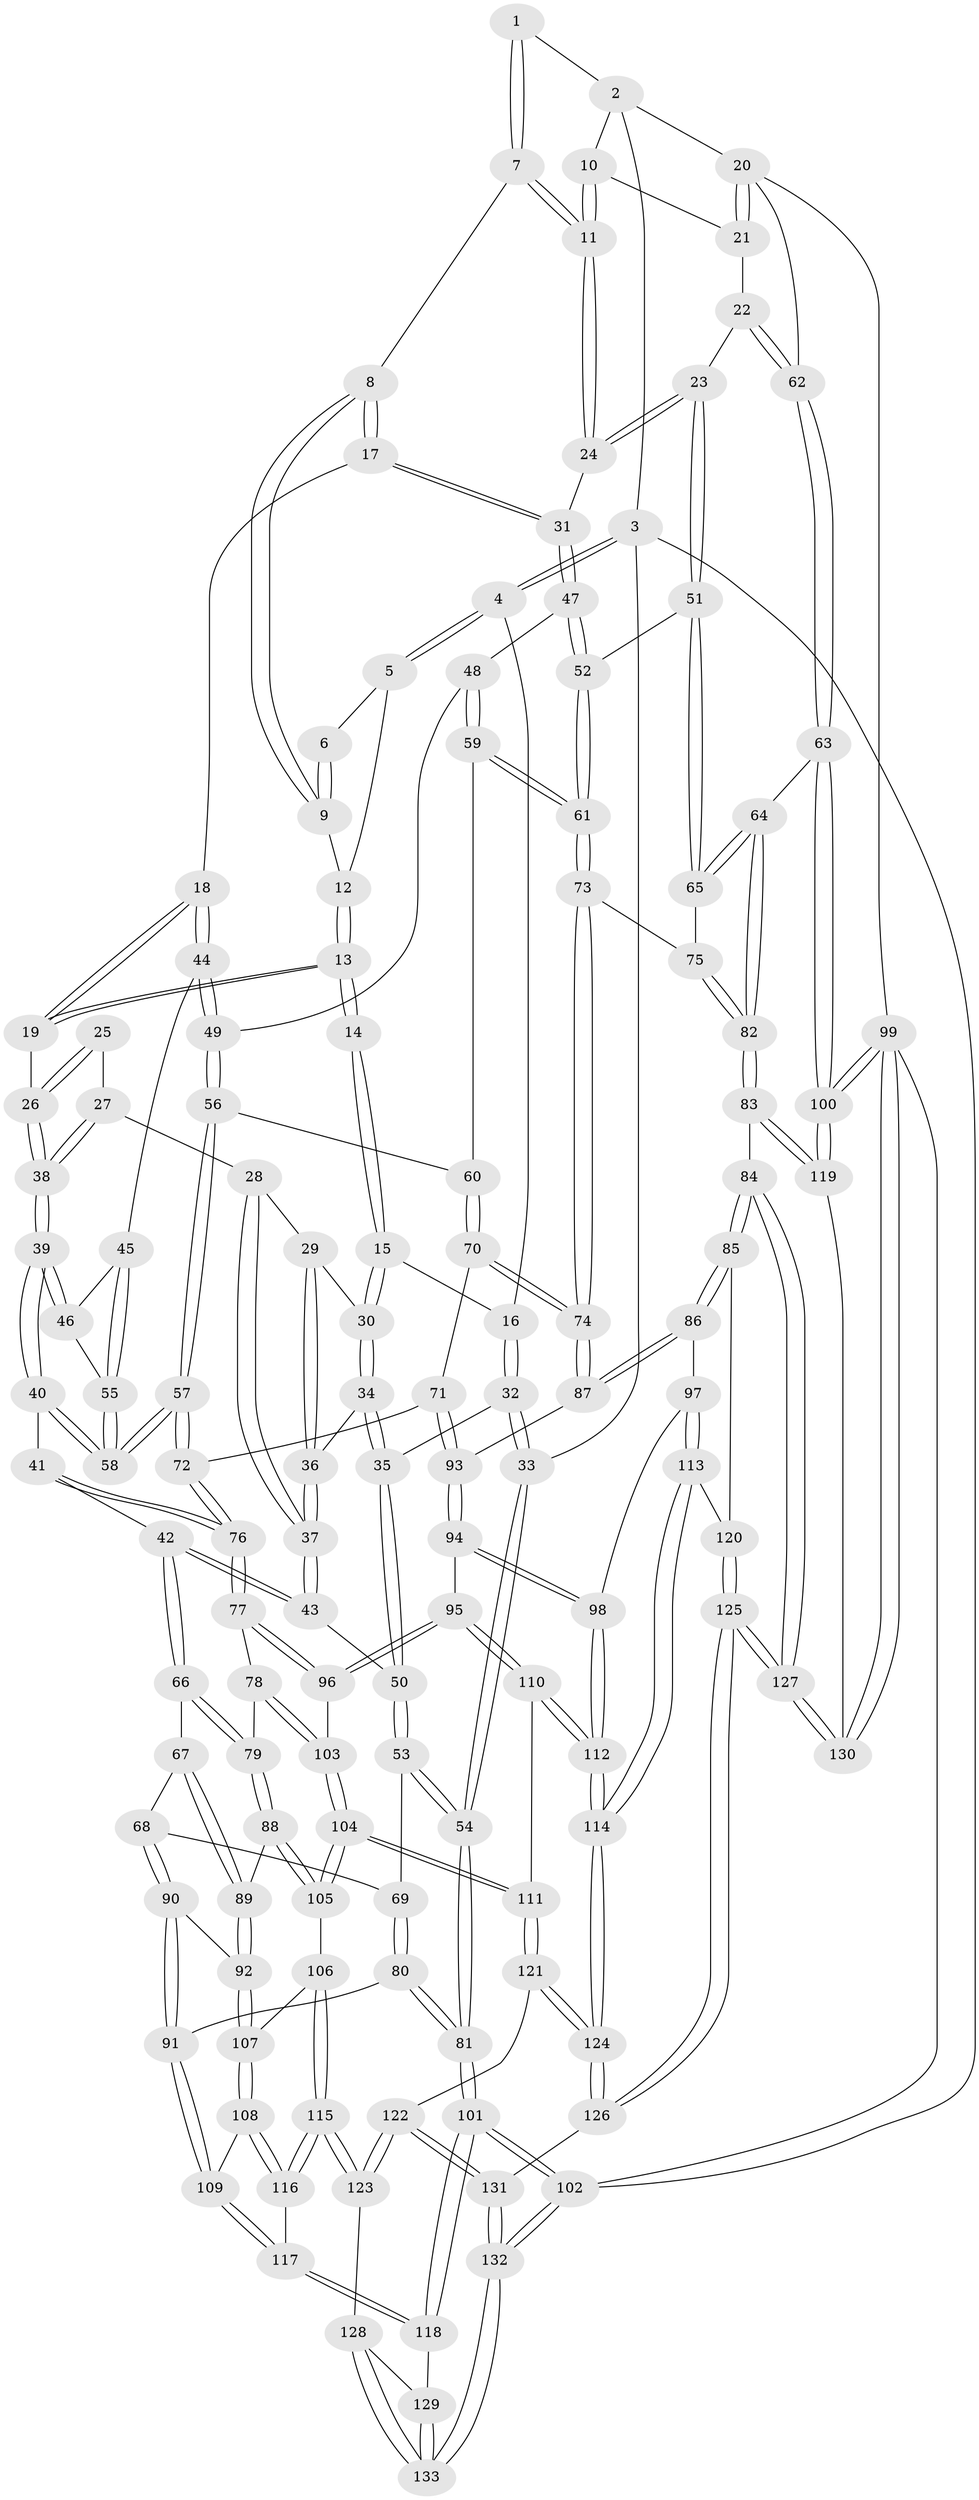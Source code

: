 // Generated by graph-tools (version 1.1) at 2025/17/03/09/25 04:17:12]
// undirected, 133 vertices, 329 edges
graph export_dot {
graph [start="1"]
  node [color=gray90,style=filled];
  1 [pos="+0.6198096986914307+0"];
  2 [pos="+0.8650659035388356+0"];
  3 [pos="+0+0"];
  4 [pos="+0+0"];
  5 [pos="+0.21704070240918966+0"];
  6 [pos="+0.5377853722075125+0"];
  7 [pos="+0.6515208073056169+0.11454541309788692"];
  8 [pos="+0.5448686776452994+0.11222894677787622"];
  9 [pos="+0.5064297639933746+0.07855066322304975"];
  10 [pos="+0.8568966538408096+0.07779139440020358"];
  11 [pos="+0.6871505641842722+0.1500537219516793"];
  12 [pos="+0.3438404783310184+0.04426092952726978"];
  13 [pos="+0.3547466727329264+0.17147425603741456"];
  14 [pos="+0.22552360018092252+0.18658939254335147"];
  15 [pos="+0.12822627795503252+0.16396674484654883"];
  16 [pos="+0.12081531927755958+0.1560026319635334"];
  17 [pos="+0.4424366785679619+0.2280827857027841"];
  18 [pos="+0.4310344255417823+0.2338713871342908"];
  19 [pos="+0.37403170986208806+0.21045481947793931"];
  20 [pos="+1+0.20035405604305956"];
  21 [pos="+0.8747086172786619+0.09074228796956639"];
  22 [pos="+0.8675801444726896+0.3252830795271814"];
  23 [pos="+0.8552496892141616+0.3280436301809152"];
  24 [pos="+0.6843049021046596+0.23783007980482582"];
  25 [pos="+0.24445258636340125+0.23479307897824378"];
  26 [pos="+0.34371680480230105+0.2437044939047705"];
  27 [pos="+0.22271544070000768+0.2820239283327022"];
  28 [pos="+0.216332635102466+0.28141757810561996"];
  29 [pos="+0.17502617231625825+0.233197949984549"];
  30 [pos="+0.13156865273009616+0.1730723678938015"];
  31 [pos="+0.6673306069664441+0.2582925722328395"];
  32 [pos="+0.018457220329348493+0.32089601377246657"];
  33 [pos="+0+0.30704474761741046"];
  34 [pos="+0.12993197087159736+0.2847673659983071"];
  35 [pos="+0.032523863410804085+0.33075597076891766"];
  36 [pos="+0.15568509069204478+0.33112318179173633"];
  37 [pos="+0.16102819601786064+0.34314696142581175"];
  38 [pos="+0.2949345456618394+0.31562593270610334"];
  39 [pos="+0.2951662791287011+0.3469591329437609"];
  40 [pos="+0.2599264281654858+0.4057917051796415"];
  41 [pos="+0.24970430158840262+0.41502888086749873"];
  42 [pos="+0.2003597223531194+0.4232560973135788"];
  43 [pos="+0.15375474251800345+0.3846974496908982"];
  44 [pos="+0.46095979575581014+0.33173103795244735"];
  45 [pos="+0.39357796076741824+0.3507552803658396"];
  46 [pos="+0.31721331461988905+0.3537564883770954"];
  47 [pos="+0.6365538182538997+0.32898214658259956"];
  48 [pos="+0.5386092085268754+0.34181002155863227"];
  49 [pos="+0.47055240664431486+0.3451876325947235"];
  50 [pos="+0.08427735525579683+0.3839786031541154"];
  51 [pos="+0.8135418531688574+0.4050589718652019"];
  52 [pos="+0.6367963433331536+0.3303852789055547"];
  53 [pos="+0.059110627282243554+0.4364438542571952"];
  54 [pos="+0+0.4916414555289152"];
  55 [pos="+0.37089935488126313+0.3996000839517148"];
  56 [pos="+0.4660099042198236+0.37432661888081825"];
  57 [pos="+0.4209329796831239+0.4642114760106644"];
  58 [pos="+0.40193337067764723+0.4499976725648971"];
  59 [pos="+0.546422270235571+0.43717642150027264"];
  60 [pos="+0.5401272139945326+0.43868601462628154"];
  61 [pos="+0.6497579243244668+0.4291403389115646"];
  62 [pos="+1+0.36435128550368645"];
  63 [pos="+1+0.5541986853162811"];
  64 [pos="+0.9119856589893809+0.6020158625760929"];
  65 [pos="+0.8058315973736111+0.42162469308229067"];
  66 [pos="+0.1788078627995665+0.48404332934610855"];
  67 [pos="+0.14925452292005098+0.5150775421900803"];
  68 [pos="+0.144446529205122+0.5177271441473678"];
  69 [pos="+0.0716026644031487+0.49571390062149645"];
  70 [pos="+0.5298141311511606+0.4565635308863317"];
  71 [pos="+0.4333145645191997+0.49787838585703487"];
  72 [pos="+0.42308786046753144+0.49251477859744575"];
  73 [pos="+0.6640466098597128+0.45898523158656535"];
  74 [pos="+0.5669170756928779+0.532814248101109"];
  75 [pos="+0.6842790371549525+0.4717986526938852"];
  76 [pos="+0.3354956956900243+0.5552152033873915"];
  77 [pos="+0.3345016962014829+0.5573779741557675"];
  78 [pos="+0.2885200876295685+0.5761014145852995"];
  79 [pos="+0.2814410821383057+0.5779899309660351"];
  80 [pos="+0+0.6224550413896892"];
  81 [pos="+0+0.6392702181680617"];
  82 [pos="+0.7714562260963125+0.6922062484473805"];
  83 [pos="+0.7622642325334803+0.7078588844166251"];
  84 [pos="+0.744211044930082+0.714066378009642"];
  85 [pos="+0.6317950377236428+0.7052290903933115"];
  86 [pos="+0.5877746890261896+0.682246652927489"];
  87 [pos="+0.5586906977030927+0.5432187132654712"];
  88 [pos="+0.26649130023811546+0.5893091509268963"];
  89 [pos="+0.22416083649522528+0.6010308861908402"];
  90 [pos="+0.11146391856392245+0.6220241363953237"];
  91 [pos="+0.005900238756760123+0.6378401279280683"];
  92 [pos="+0.16158347772154408+0.6507568146287636"];
  93 [pos="+0.46501705807056243+0.5261281797423629"];
  94 [pos="+0.4707741062410663+0.6757981501594844"];
  95 [pos="+0.4203111698865679+0.6771107916079031"];
  96 [pos="+0.38353278865371715+0.6509953414477414"];
  97 [pos="+0.5025756413039821+0.6844711210807151"];
  98 [pos="+0.4710054442282457+0.6758928324511757"];
  99 [pos="+1+1"];
  100 [pos="+1+1"];
  101 [pos="+0+0.9287883356936661"];
  102 [pos="+0+1"];
  103 [pos="+0.30244047625779147+0.6963789931496417"];
  104 [pos="+0.26029429541544225+0.7355141051376989"];
  105 [pos="+0.256164721509752+0.7327011464266526"];
  106 [pos="+0.19184819312005413+0.7142828915102474"];
  107 [pos="+0.18242837797720488+0.7070983052857479"];
  108 [pos="+0.09856090765949542+0.7506380869174547"];
  109 [pos="+0.09505834250654069+0.7506903476570158"];
  110 [pos="+0.36918918920631294+0.7730628411290893"];
  111 [pos="+0.27408706390428983+0.7618160242485037"];
  112 [pos="+0.41839360046487956+0.8585910914807241"];
  113 [pos="+0.47708239852256856+0.8056912163191698"];
  114 [pos="+0.4197062239058096+0.8616890150970542"];
  115 [pos="+0.15635936387412003+0.8250605549599812"];
  116 [pos="+0.15349181302905812+0.8233118783316226"];
  117 [pos="+0.04538070778015582+0.8138443508260799"];
  118 [pos="+0+0.849969716705867"];
  119 [pos="+0.853020542478325+0.8365290760375557"];
  120 [pos="+0.5642705406750927+0.8023846360356356"];
  121 [pos="+0.2725599190814133+0.7677450589529691"];
  122 [pos="+0.209118333569243+0.8623195254936338"];
  123 [pos="+0.17188786482930668+0.8549266102557227"];
  124 [pos="+0.4156416845650021+1"];
  125 [pos="+0.49537744550810425+1"];
  126 [pos="+0.42141843411321+1"];
  127 [pos="+0.5437055641998797+1"];
  128 [pos="+0.1367978450227597+0.881435707152861"];
  129 [pos="+0.008553381270391097+0.8545903575769606"];
  130 [pos="+0.639302965888717+1"];
  131 [pos="+0.4060570284699328+1"];
  132 [pos="+0.11446675390196398+1"];
  133 [pos="+0.12385489233906526+0.9464127502063046"];
  1 -- 2;
  1 -- 7;
  1 -- 7;
  2 -- 3;
  2 -- 10;
  2 -- 20;
  3 -- 4;
  3 -- 4;
  3 -- 33;
  3 -- 102;
  4 -- 5;
  4 -- 5;
  4 -- 16;
  5 -- 6;
  5 -- 12;
  6 -- 9;
  6 -- 9;
  7 -- 8;
  7 -- 11;
  7 -- 11;
  8 -- 9;
  8 -- 9;
  8 -- 17;
  8 -- 17;
  9 -- 12;
  10 -- 11;
  10 -- 11;
  10 -- 21;
  11 -- 24;
  11 -- 24;
  12 -- 13;
  12 -- 13;
  13 -- 14;
  13 -- 14;
  13 -- 19;
  13 -- 19;
  14 -- 15;
  14 -- 15;
  15 -- 16;
  15 -- 30;
  15 -- 30;
  16 -- 32;
  16 -- 32;
  17 -- 18;
  17 -- 31;
  17 -- 31;
  18 -- 19;
  18 -- 19;
  18 -- 44;
  18 -- 44;
  19 -- 26;
  20 -- 21;
  20 -- 21;
  20 -- 62;
  20 -- 99;
  21 -- 22;
  22 -- 23;
  22 -- 62;
  22 -- 62;
  23 -- 24;
  23 -- 24;
  23 -- 51;
  23 -- 51;
  24 -- 31;
  25 -- 26;
  25 -- 26;
  25 -- 27;
  26 -- 38;
  26 -- 38;
  27 -- 28;
  27 -- 38;
  27 -- 38;
  28 -- 29;
  28 -- 37;
  28 -- 37;
  29 -- 30;
  29 -- 36;
  29 -- 36;
  30 -- 34;
  30 -- 34;
  31 -- 47;
  31 -- 47;
  32 -- 33;
  32 -- 33;
  32 -- 35;
  33 -- 54;
  33 -- 54;
  34 -- 35;
  34 -- 35;
  34 -- 36;
  35 -- 50;
  35 -- 50;
  36 -- 37;
  36 -- 37;
  37 -- 43;
  37 -- 43;
  38 -- 39;
  38 -- 39;
  39 -- 40;
  39 -- 40;
  39 -- 46;
  39 -- 46;
  40 -- 41;
  40 -- 58;
  40 -- 58;
  41 -- 42;
  41 -- 76;
  41 -- 76;
  42 -- 43;
  42 -- 43;
  42 -- 66;
  42 -- 66;
  43 -- 50;
  44 -- 45;
  44 -- 49;
  44 -- 49;
  45 -- 46;
  45 -- 55;
  45 -- 55;
  46 -- 55;
  47 -- 48;
  47 -- 52;
  47 -- 52;
  48 -- 49;
  48 -- 59;
  48 -- 59;
  49 -- 56;
  49 -- 56;
  50 -- 53;
  50 -- 53;
  51 -- 52;
  51 -- 65;
  51 -- 65;
  52 -- 61;
  52 -- 61;
  53 -- 54;
  53 -- 54;
  53 -- 69;
  54 -- 81;
  54 -- 81;
  55 -- 58;
  55 -- 58;
  56 -- 57;
  56 -- 57;
  56 -- 60;
  57 -- 58;
  57 -- 58;
  57 -- 72;
  57 -- 72;
  59 -- 60;
  59 -- 61;
  59 -- 61;
  60 -- 70;
  60 -- 70;
  61 -- 73;
  61 -- 73;
  62 -- 63;
  62 -- 63;
  63 -- 64;
  63 -- 100;
  63 -- 100;
  64 -- 65;
  64 -- 65;
  64 -- 82;
  64 -- 82;
  65 -- 75;
  66 -- 67;
  66 -- 79;
  66 -- 79;
  67 -- 68;
  67 -- 89;
  67 -- 89;
  68 -- 69;
  68 -- 90;
  68 -- 90;
  69 -- 80;
  69 -- 80;
  70 -- 71;
  70 -- 74;
  70 -- 74;
  71 -- 72;
  71 -- 93;
  71 -- 93;
  72 -- 76;
  72 -- 76;
  73 -- 74;
  73 -- 74;
  73 -- 75;
  74 -- 87;
  74 -- 87;
  75 -- 82;
  75 -- 82;
  76 -- 77;
  76 -- 77;
  77 -- 78;
  77 -- 96;
  77 -- 96;
  78 -- 79;
  78 -- 103;
  78 -- 103;
  79 -- 88;
  79 -- 88;
  80 -- 81;
  80 -- 81;
  80 -- 91;
  81 -- 101;
  81 -- 101;
  82 -- 83;
  82 -- 83;
  83 -- 84;
  83 -- 119;
  83 -- 119;
  84 -- 85;
  84 -- 85;
  84 -- 127;
  84 -- 127;
  85 -- 86;
  85 -- 86;
  85 -- 120;
  86 -- 87;
  86 -- 87;
  86 -- 97;
  87 -- 93;
  88 -- 89;
  88 -- 105;
  88 -- 105;
  89 -- 92;
  89 -- 92;
  90 -- 91;
  90 -- 91;
  90 -- 92;
  91 -- 109;
  91 -- 109;
  92 -- 107;
  92 -- 107;
  93 -- 94;
  93 -- 94;
  94 -- 95;
  94 -- 98;
  94 -- 98;
  95 -- 96;
  95 -- 96;
  95 -- 110;
  95 -- 110;
  96 -- 103;
  97 -- 98;
  97 -- 113;
  97 -- 113;
  98 -- 112;
  98 -- 112;
  99 -- 100;
  99 -- 100;
  99 -- 130;
  99 -- 130;
  99 -- 102;
  100 -- 119;
  100 -- 119;
  101 -- 102;
  101 -- 102;
  101 -- 118;
  101 -- 118;
  102 -- 132;
  102 -- 132;
  103 -- 104;
  103 -- 104;
  104 -- 105;
  104 -- 105;
  104 -- 111;
  104 -- 111;
  105 -- 106;
  106 -- 107;
  106 -- 115;
  106 -- 115;
  107 -- 108;
  107 -- 108;
  108 -- 109;
  108 -- 116;
  108 -- 116;
  109 -- 117;
  109 -- 117;
  110 -- 111;
  110 -- 112;
  110 -- 112;
  111 -- 121;
  111 -- 121;
  112 -- 114;
  112 -- 114;
  113 -- 114;
  113 -- 114;
  113 -- 120;
  114 -- 124;
  114 -- 124;
  115 -- 116;
  115 -- 116;
  115 -- 123;
  115 -- 123;
  116 -- 117;
  117 -- 118;
  117 -- 118;
  118 -- 129;
  119 -- 130;
  120 -- 125;
  120 -- 125;
  121 -- 122;
  121 -- 124;
  121 -- 124;
  122 -- 123;
  122 -- 123;
  122 -- 131;
  122 -- 131;
  123 -- 128;
  124 -- 126;
  124 -- 126;
  125 -- 126;
  125 -- 126;
  125 -- 127;
  125 -- 127;
  126 -- 131;
  127 -- 130;
  127 -- 130;
  128 -- 129;
  128 -- 133;
  128 -- 133;
  129 -- 133;
  129 -- 133;
  131 -- 132;
  131 -- 132;
  132 -- 133;
  132 -- 133;
}
